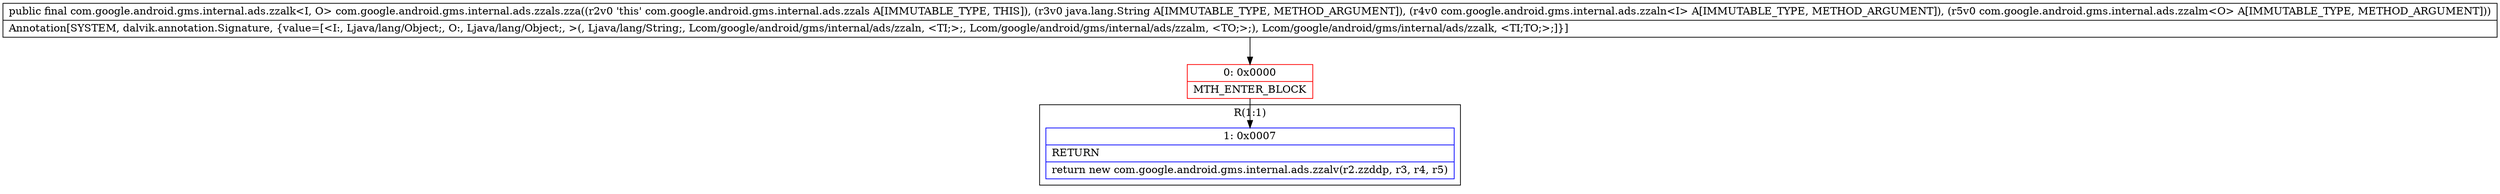 digraph "CFG forcom.google.android.gms.internal.ads.zzals.zza(Ljava\/lang\/String;Lcom\/google\/android\/gms\/internal\/ads\/zzaln;Lcom\/google\/android\/gms\/internal\/ads\/zzalm;)Lcom\/google\/android\/gms\/internal\/ads\/zzalk;" {
subgraph cluster_Region_1916874300 {
label = "R(1:1)";
node [shape=record,color=blue];
Node_1 [shape=record,label="{1\:\ 0x0007|RETURN\l|return new com.google.android.gms.internal.ads.zzalv(r2.zzddp, r3, r4, r5)\l}"];
}
Node_0 [shape=record,color=red,label="{0\:\ 0x0000|MTH_ENTER_BLOCK\l}"];
MethodNode[shape=record,label="{public final com.google.android.gms.internal.ads.zzalk\<I, O\> com.google.android.gms.internal.ads.zzals.zza((r2v0 'this' com.google.android.gms.internal.ads.zzals A[IMMUTABLE_TYPE, THIS]), (r3v0 java.lang.String A[IMMUTABLE_TYPE, METHOD_ARGUMENT]), (r4v0 com.google.android.gms.internal.ads.zzaln\<I\> A[IMMUTABLE_TYPE, METHOD_ARGUMENT]), (r5v0 com.google.android.gms.internal.ads.zzalm\<O\> A[IMMUTABLE_TYPE, METHOD_ARGUMENT]))  | Annotation[SYSTEM, dalvik.annotation.Signature, \{value=[\<I:, Ljava\/lang\/Object;, O:, Ljava\/lang\/Object;, \>(, Ljava\/lang\/String;, Lcom\/google\/android\/gms\/internal\/ads\/zzaln, \<TI;\>;, Lcom\/google\/android\/gms\/internal\/ads\/zzalm, \<TO;\>;), Lcom\/google\/android\/gms\/internal\/ads\/zzalk, \<TI;TO;\>;]\}]\l}"];
MethodNode -> Node_0;
Node_0 -> Node_1;
}

